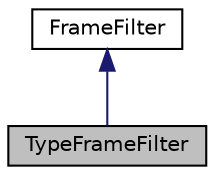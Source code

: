 digraph "TypeFrameFilter"
{
  edge [fontname="Helvetica",fontsize="10",labelfontname="Helvetica",labelfontsize="10"];
  node [fontname="Helvetica",fontsize="10",shape=record];
  Node0 [label="TypeFrameFilter",height=0.2,width=0.4,color="black", fillcolor="grey75", style="filled", fontcolor="black"];
  Node1 -> Node0 [dir="back",color="midnightblue",fontsize="10",style="solid",fontname="Helvetica"];
  Node1 [label="FrameFilter",height=0.2,width=0.4,color="black", fillcolor="white", style="filled",URL="$classFrameFilter.html",tooltip="The mother class of all frame filters! FrameFilters are used to create \"filter chains\". "];
}
